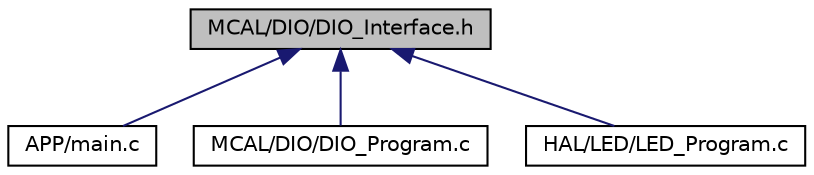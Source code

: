 digraph "MCAL/DIO/DIO_Interface.h"
{
 // LATEX_PDF_SIZE
  edge [fontname="Helvetica",fontsize="10",labelfontname="Helvetica",labelfontsize="10"];
  node [fontname="Helvetica",fontsize="10",shape=record];
  Node1 [label="MCAL/DIO/DIO_Interface.h",height=0.2,width=0.4,color="black", fillcolor="grey75", style="filled", fontcolor="black",tooltip=" "];
  Node1 -> Node2 [dir="back",color="midnightblue",fontsize="10",style="solid"];
  Node2 [label="APP/main.c",height=0.2,width=0.4,color="black", fillcolor="white", style="filled",URL="$d0/d29/main_8c.html",tooltip=" "];
  Node1 -> Node3 [dir="back",color="midnightblue",fontsize="10",style="solid"];
  Node3 [label="MCAL/DIO/DIO_Program.c",height=0.2,width=0.4,color="black", fillcolor="white", style="filled",URL="$dd/dfd/_d_i_o___program_8c.html",tooltip=" "];
  Node1 -> Node4 [dir="back",color="midnightblue",fontsize="10",style="solid"];
  Node4 [label="HAL/LED/LED_Program.c",height=0.2,width=0.4,color="black", fillcolor="white", style="filled",URL="$d0/dcc/_l_e_d___program_8c.html",tooltip=" "];
}
